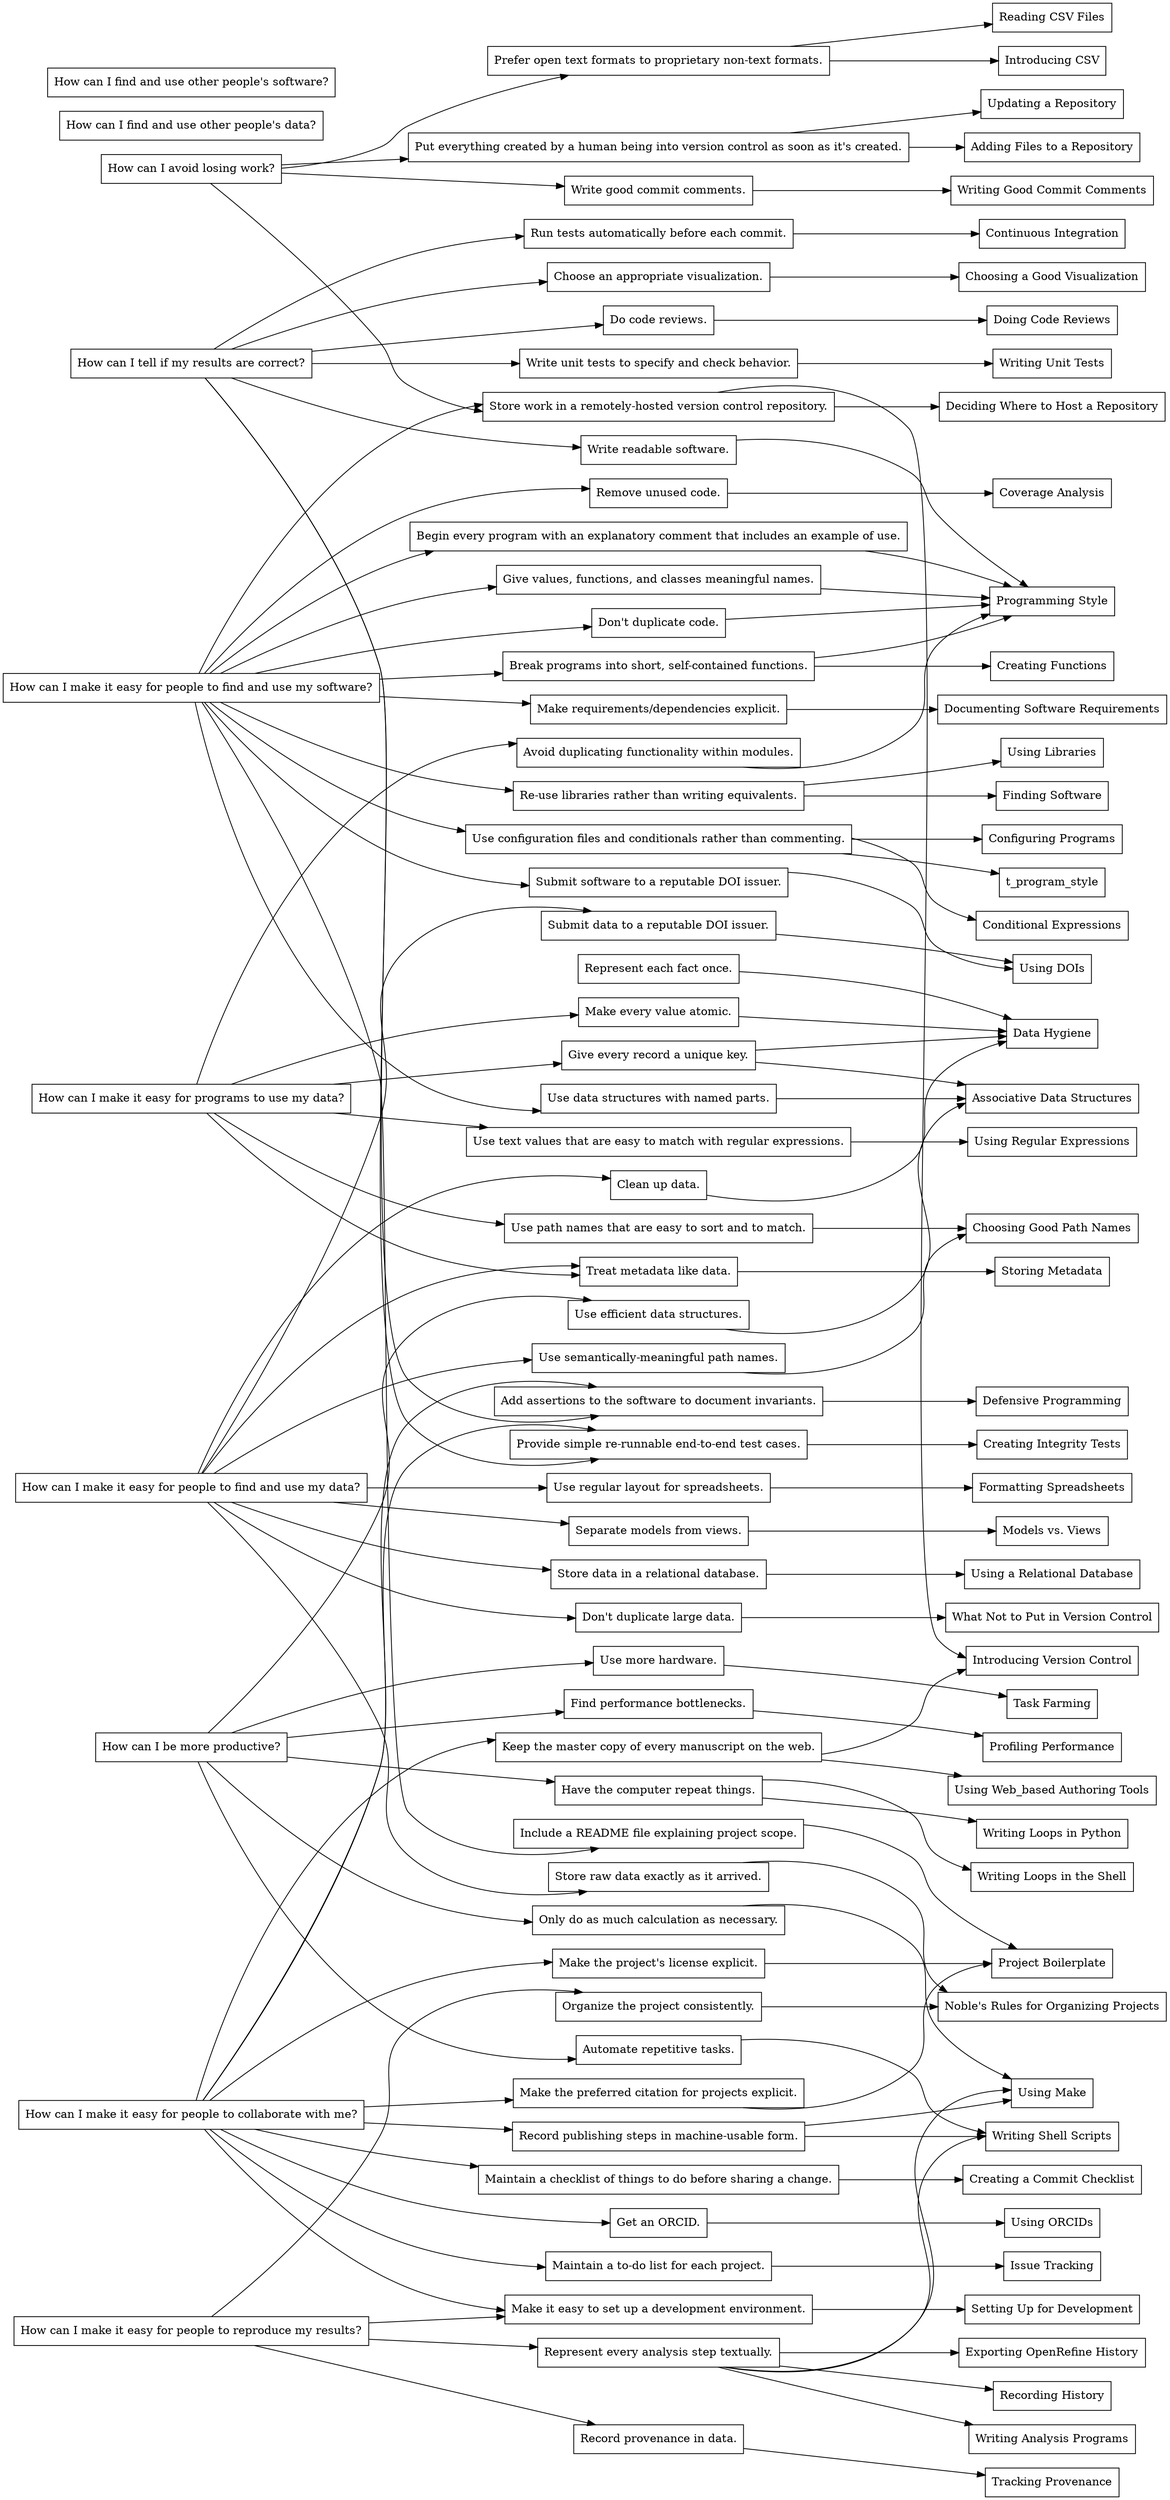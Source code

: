 digraph scb {
	// Properties.
	rankdir = "LR";
	node [shape="box"];

	// Questions and answers.
	q_avoid_losing_work [label="How can I avoid losing work?"];
		q_avoid_losing_work -> a_prefer_open_text;
		q_avoid_losing_work -> a_store_work_remote_repo;
		q_avoid_losing_work -> a_add_human_work_to_repo;
		q_avoid_losing_work -> a_good_commit_comments;
	q_find_use_others_data [label="How can I find and use other people's data?"];
		// FIXME
	q_make_data_findable [label="How can I make it easy for people to find and use my data?"];
		q_make_data_findable -> a_regular_spreadsheet_layout;
		q_make_data_findable -> a_separate_models_from_views;
		q_make_data_findable -> a_store_raw_data;
		q_make_data_findable -> a_dont_duplicate_large_data;
		q_make_data_findable -> a_meaningful_path_names;
		q_make_data_findable -> a_treat_metadata_like_data;
		q_make_data_findable -> a_data_doi;
		q_make_data_findable -> a_use_relational_database;
		q_make_data_findable -> a_clean_up_data;
	q_make_data_usable_by_programs [label="How can I make it easy for programs to use my data?"];
		q_make_data_usable_by_programs -> a_atomic_values;
		q_make_data_usable_by_programs -> a_keys_for_records;
		q_make_data_usable_by_programs -> a_avoid_duplication;
		q_make_data_usable_by_programs -> a_treat_metadata_like_data;
		q_make_data_usable_by_programs -> a_use_sortable_matchable_path_names;
		q_make_data_usable_by_programs -> a_use_matchable_text;
	q_find_use_others_software [label="How can I find and use other people's software?"];
		// FIXME
	q_make_software_findable_usable [label="How can I make it easy for people to find and use my software?"];
		q_make_software_findable_usable -> a_explicit_requirements;
		q_make_software_findable_usable -> a_store_work_remote_repo;
		q_make_software_findable_usable -> a_software_doi;
		q_make_software_findable_usable -> a_include_readme;
		q_make_software_findable_usable -> a_document_function;
		q_make_software_findable_usable -> a_give_code_meaningful_names;
		q_make_software_findable_usable -> a_use_functions;
		q_make_software_findable_usable -> a_dont_duplicate_code;
		q_make_software_findable_usable -> a_use_associative_data_structures;
		q_make_software_findable_usable -> a_reuse_libraries;
		q_make_software_findable_usable -> a_use_config_files;
		q_make_software_findable_usable -> a_remove_unused_code;
	q_results_correct [label="How can I tell if my results are correct?"];
		q_results_correct -> a_add_assertions;
		q_results_correct -> a_build_and_smoke_tests;
		q_results_correct -> a_write_unit_tests;
		q_results_correct -> a_run_precommit_checks;
		q_results_correct -> a_choose_visualization;
		q_results_correct -> a_write_readable_software;
		q_results_correct -> a_code_reviews;
	q_results_reproducible [label="How can I make it easy for people to reproduce my results?"];
		q_results_reproducible -> a_consistent_project_organization;
		q_results_reproducible -> a_record_analysis_steps_textually;
		q_results_reproducible -> a_set_up_development;
		q_results_reproducible -> a_record_data_provenance;
	q_improve_productivity [label="How can I be more productive?"];
		q_improve_productivity -> a_automate_tasks;
		q_improve_productivity -> a_have_computer_repeat_things;
		q_improve_productivity -> a_eliminate_redundant_calculation;
		q_improve_productivity -> a_use_efficient_data_structures;
		q_improve_productivity -> a_profile_performance;
		q_improve_productivity -> a_use_clusters;
	q_make_collaboration_easy [label="How can I make it easy for people to collaborate with me?"];
		q_make_collaboration_easy -> a_add_assertions;
		q_make_collaboration_easy -> a_build_and_smoke_tests;
		q_make_collaboration_easy -> a_project_todo_list;
		q_make_collaboration_easy -> a_specify_license;
		q_make_collaboration_easy -> a_commit_checklist;
		q_make_collaboration_easy -> a_set_up_development;
		q_make_collaboration_easy -> a_specify_citation;
		q_make_collaboration_easy -> a_get_orcid;
		q_make_collaboration_easy -> a_master_manuscript_online;
		q_make_collaboration_easy -> a_record_publishing_steps;

	// Answers and topics.
	a_add_assertions [label="Add assertions to the software to document invariants."];
		a_add_assertions -> t_defensive_programming;
	a_add_human_work_to_repo [label="Put everything created by a human being into version control as soon as it's created."];
		a_add_human_work_to_repo -> t_add_to_repository;
		a_add_human_work_to_repo -> t_update_repository;
	a_atomic_values [label="Make every value atomic."];
		a_atomic_values -> t_data_hygiene;
	a_automate_tasks [label="Automate repetitive tasks."];
		a_automate_tasks -> t_writing_shell_scripts;
	a_avoid_duplication [label="Avoid duplicating functionality within modules."];
		a_avoid_duplication -> t_programming_style;
	a_build_and_smoke_tests [label="Provide simple re-runnable end-to-end test cases."];
		a_build_and_smoke_tests -> t_creating_integrity_tests;
	a_choose_visualization [label="Choose an appropriate visualization."];
		a_choose_visualization -> t_choosing_visualization;
	a_clean_up_data [label="Clean up data."];
		a_clean_up_data -> t_data_hygiene;
	a_code_reviews [label="Do code reviews."];
		a_code_reviews -> t_code_reviews;
	a_commit_checklist [label="Maintain a checklist of things to do before sharing a change."];
		a_commit_checklist -> t_commit_checklist;
	a_consistent_project_organization [label="Organize the project consistently."];
		a_consistent_project_organization -> t_nobles_rules;
	a_data_doi [label="Submit data to a reputable DOI issuer."];
		a_data_doi -> t_getting_doi;
	a_document_function [label="Begin every program with an explanatory comment that includes an example of use."];
		a_document_function -> t_programming_style;
	a_dont_duplicate_code [label="Don't duplicate code."];
		a_dont_duplicate_code -> t_programming_style;
	a_dont_duplicate_large_data [label="Don't duplicate large data."];
		a_dont_duplicate_large_data -> t_what_not_to_store;
	a_eliminate_redundant_calculation [label="Only do as much calculation as necessary."];
		a_eliminate_redundant_calculation -> t_using_make;
	a_explicit_requirements [label="Make requirements/dependencies explicit."];
		a_explicit_requirements -> t_documenting_requirements;
	a_get_orcid [label="Get an ORCID."];
		a_get_orcid -> t_getting_orcid;
	a_give_code_meaningful_names [label="Give values, functions, and classes meaningful names."];
		a_give_code_meaningful_names -> t_programming_style;
	a_good_commit_comments [label="Write good commit comments."];
		a_good_commit_comments -> t_good_commit_comments;
	a_have_computer_repeat_things [label="Have the computer repeat things."];
		a_have_computer_repeat_things -> t_writing_shell_loops;
		a_have_computer_repeat_things -> t_writing_python_loops;
	a_include_readme [label="Include a README file explaining project scope."];
		a_include_readme -> t_boilerplate;
	a_keys_for_records [label="Give every record a unique key."];
		a_keys_for_records -> t_data_hygiene;
		a_keys_for_records -> t_associative_structures;
	a_master_manuscript_online [label="Keep the master copy of every manuscript on the web."];
		a_master_manuscript_online -> t_version_control_intro;
		a_master_manuscript_online -> t_using_web_authoring;
	a_meaningful_path_names [label="Use semantically-meaningful path names."];
		a_meaningful_path_names -> t_choosing_good_path_names;
	a_prefer_open_text [label="Prefer open text formats to proprietary non-text formats."];
		a_prefer_open_text -> t_csv_intro;
		a_prefer_open_text -> t_read_csv;
	a_profile_performance [label="Find performance bottlenecks."];
		a_profile_performance -> t_profiling;
	a_project_todo_list [label="Maintain a to-do list for each project."];
		a_project_todo_list -> t_issue_tracking;
	a_record_analysis_steps_textually [label="Represent every analysis step textually."];
		a_record_analysis_steps_textually -> t_recording_history;
		a_record_analysis_steps_textually -> t_writing_shell_scripts;
		a_record_analysis_steps_textually -> t_writing_analysis_programs;
		a_record_analysis_steps_textually -> t_exporting_openrefine_history;
		a_record_analysis_steps_textually -> t_using_make;
	a_record_data_provenance [label="Record provenance in data."];
		a_record_data_provenance -> t_tracking_provenance;
	a_record_publishing_steps [label="Record publishing steps in machine-usable form."];
		a_record_publishing_steps -> t_writing_shell_scripts;
		a_record_publishing_steps -> t_using_make;
	a_regular_spreadsheet_layout [label="Use regular layout for spreadsheets."];
		a_regular_spreadsheet_layout -> t_formatting_spreadsheets;
	a_remove_unused_code [label="Remove unused code."];
		a_remove_unused_code -> t_coverage;
	a_represent_each_fact_once [label="Represent each fact once."];
		a_represent_each_fact_once -> t_data_hygiene;
	a_reuse_libraries [label="Re-use libraries rather than writing equivalents."];
		a_reuse_libraries -> t_finding_software;
		a_reuse_libraries -> t_using_libraries;
	a_run_precommit_checks [label="Run tests automatically before each commit."];
		a_run_precommit_checks -> t_continuous_integration;
	a_separate_models_from_views [label="Separate models from views."];
		a_separate_models_from_views -> t_models_vs_views;
	a_set_up_development [label="Make it easy to set up a development environment."];
		a_set_up_development -> t_setting_up_for_development;
	a_software_doi [label="Submit software to a reputable DOI issuer."];
		a_software_doi -> t_getting_doi;
	a_specify_citation [label="Make the preferred citation for projects explicit."];
		a_specify_citation -> t_boilerplate;
	a_specify_license [label="Make the project's license explicit."];
		a_specify_license -> t_boilerplate;
	a_store_raw_data [label="Store raw data exactly as it arrived."];
		a_store_raw_data -> t_nobles_rules;
	a_store_work_remote_repo [label="Store work in a remotely-hosted version control repository."];
		a_store_work_remote_repo -> t_choosing_repository_host;
		a_store_work_remote_repo -> t_version_control_intro;
	a_treat_metadata_like_data [label="Treat metadata like data."];
		a_treat_metadata_like_data -> t_metadata;
	a_use_associative_data_structures [label="Use data structures with named parts."];
		a_use_associative_data_structures -> t_associative_structures;
	a_use_clusters [label="Use more hardware."];
		a_use_clusters -> t_task_farming;
	a_use_config_files [label="Use configuration files and conditionals rather than commenting."];
		a_use_config_files -> t_conditionals;
		a_use_config_files -> t_program_configuration;
		a_use_config_files -> t_program_style;
	a_use_efficient_data_structures [label="Use efficient data structures."];
		a_use_efficient_data_structures -> t_associative_structures;
	a_use_functions [label="Break programs into short, self-contained functions."];
		a_use_functions -> t_creating_functions;
		a_use_functions -> t_programming_style;
	a_use_matchable_text [label="Use text values that are easy to match with regular expressions."];
		a_use_matchable_text -> t_using_regular_expressions;
	a_use_relational_database [label="Store data in a relational database."];
		a_use_relational_database -> t_using_sql;
	a_use_sortable_matchable_path_names [label="Use path names that are easy to sort and to match."];
		a_use_sortable_matchable_path_names -> t_choosing_good_path_names;
	a_write_readable_software [label="Write readable software."];
		a_write_readable_software -> t_programming_style;
	a_write_unit_tests [label="Write unit tests to specify and check behavior."];
		a_write_unit_tests -> t_writing_unit_tests;

	// Topics.
	t_add_to_repository [label="Adding Files to a Repository"];
	t_associative_structures [label="Associative Data Structures"];
	t_boilerplate [label="Project Boilerplate"];
	t_choosing_good_path_names [label="Choosing Good Path Names"];
	t_choosing_repository_host [label="Deciding Where to Host a Repository"];
	t_choosing_visualization [label="Choosing a Good Visualization"];
	t_code_reviews [label="Doing Code Reviews"];
	t_commit_checklist [label="Creating a Commit Checklist"];
	t_conditionals [label="Conditional Expressions"];
	t_continuous_integration [label="Continuous Integration"];
	t_coverage [label="Coverage Analysis"];
	t_creating_functions [label="Creating Functions"];
	t_creating_integrity_tests [label="Creating Integrity Tests"];
	t_csv_intro [label="Introducing CSV"];
	t_data_hygiene [label="Data Hygiene"];
	t_defensive_programming [label="Defensive Programming"];
	t_documenting_requirements [label="Documenting Software Requirements"];
	t_exporting_openrefine_history [label="Exporting OpenRefine History"];
	t_finding_software [label="Finding Software"];
	t_formatting_spreadsheets [label="Formatting Spreadsheets"];
	t_getting_doi [label="Using DOIs"];
	t_getting_orcid [label="Using ORCIDs"];
	t_good_commit_comments [label="Writing Good Commit Comments"];
	t_issue_tracking [label="Issue Tracking"];
	t_metadata [label="Storing Metadata"];
	t_models_vs_views [label="Models vs. Views"];
	t_nobles_rules [label="Noble's Rules for Organizing Projects"];
	t_profiling [label="Profiling Performance"];
	t_program_configuration [label="Configuring Programs"];
	t_programming_style [label="Programming Style"];
	t_read_csv [label="Reading CSV Files"];
	t_recording_history [label="Recording History"];
	t_setting_up_for_development [label="Setting Up for Development"];
	t_task_farming [label="Task Farming"];
	t_tracking_provenance [label="Tracking Provenance"];
	t_update_repository [label="Updating a Repository"];
	t_using_libraries [label="Using Libraries"];
	t_using_make [label="Using Make"];
	t_using_regular_expressions [label="Using Regular Expressions"];
	t_using_sql [label="Using a Relational Database"];
	t_using_web_authoring [label="Using Web_based Authoring Tools"];
	t_version_control_intro [label="Introducing Version Control"];
	t_what_not_to_store [label="What Not to Put in Version Control"];
	t_writing_analysis_programs [label="Writing Analysis Programs"];
	t_writing_python_loops [label="Writing Loops in Python"];
	t_writing_shell_loops [label="Writing Loops in the Shell"];
	t_writing_shell_scripts [label="Writing Shell Scripts"];
	t_writing_unit_tests [label="Writing Unit Tests"];
}
